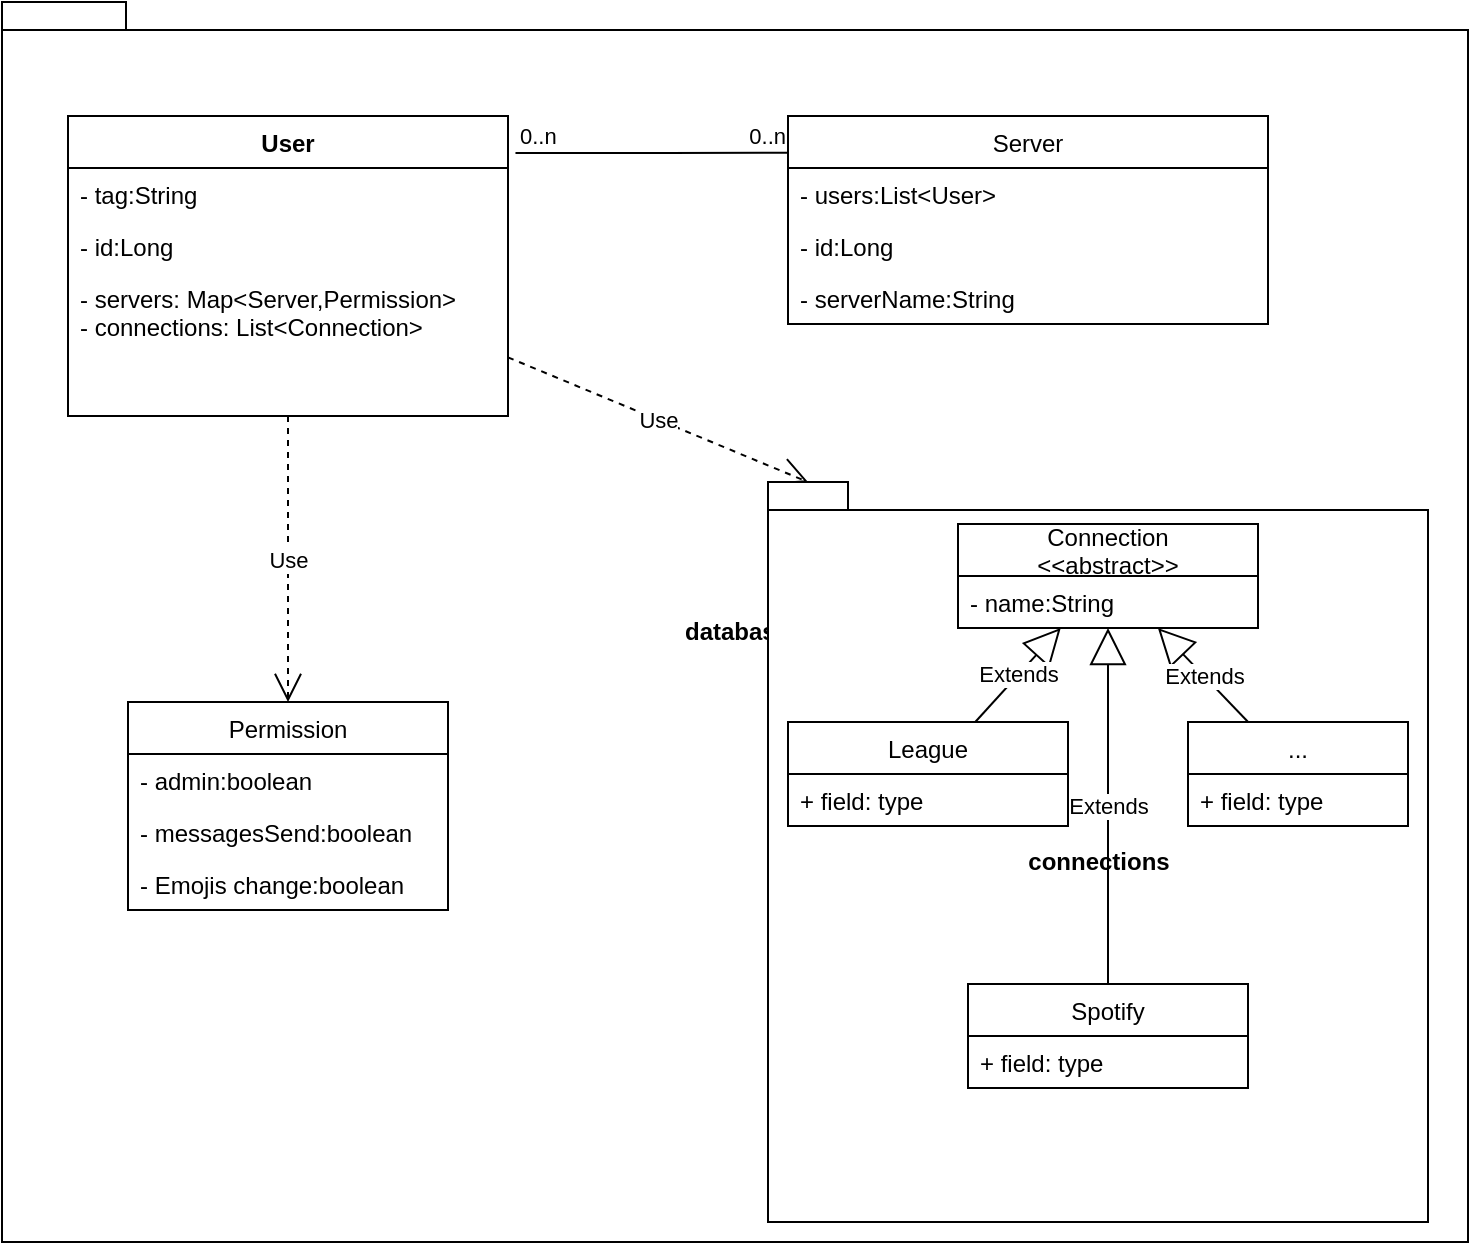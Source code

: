 <mxfile version="13.6.6" type="github">
  <diagram id="C5RBs43oDa-KdzZeNtuy" name="Page-1">
    <mxGraphModel dx="2336" dy="836" grid="1" gridSize="10" guides="1" tooltips="1" connect="1" arrows="1" fold="1" page="1" pageScale="1" pageWidth="827" pageHeight="1169" math="0" shadow="0">
      <root>
        <mxCell id="WIyWlLk6GJQsqaUBKTNV-0" />
        <mxCell id="WIyWlLk6GJQsqaUBKTNV-1" parent="WIyWlLk6GJQsqaUBKTNV-0" />
        <mxCell id="HI0kiRMXfc83BBO8BUk5-18" value="database" style="shape=folder;fontStyle=1;spacingTop=10;tabWidth=40;tabHeight=14;tabPosition=left;html=1;" parent="WIyWlLk6GJQsqaUBKTNV-1" vertex="1">
          <mxGeometry x="-780" y="20" width="733" height="620" as="geometry" />
        </mxCell>
        <mxCell id="HI0kiRMXfc83BBO8BUk5-15" value="" style="endArrow=none;html=1;edgeStyle=orthogonalEdgeStyle;entryX=-0.002;entryY=0.177;entryDx=0;entryDy=0;entryPerimeter=0;exitX=1.017;exitY=0.123;exitDx=0;exitDy=0;exitPerimeter=0;" parent="WIyWlLk6GJQsqaUBKTNV-1" source="HI0kiRMXfc83BBO8BUk5-0" target="HI0kiRMXfc83BBO8BUk5-7" edge="1">
          <mxGeometry relative="1" as="geometry">
            <mxPoint x="-870" y="80" as="sourcePoint" />
            <mxPoint x="-710" y="80" as="targetPoint" />
          </mxGeometry>
        </mxCell>
        <mxCell id="HI0kiRMXfc83BBO8BUk5-16" value="0..n" style="edgeLabel;resizable=0;html=1;align=left;verticalAlign=bottom;" parent="HI0kiRMXfc83BBO8BUk5-15" connectable="0" vertex="1">
          <mxGeometry x="-1" relative="1" as="geometry" />
        </mxCell>
        <mxCell id="HI0kiRMXfc83BBO8BUk5-17" value="0..n" style="edgeLabel;resizable=0;html=1;align=right;verticalAlign=bottom;" parent="HI0kiRMXfc83BBO8BUk5-15" connectable="0" vertex="1">
          <mxGeometry x="1" relative="1" as="geometry" />
        </mxCell>
        <mxCell id="HI0kiRMXfc83BBO8BUk5-26" value="Use" style="endArrow=open;endSize=12;dashed=1;html=1;" parent="WIyWlLk6GJQsqaUBKTNV-1" source="HI0kiRMXfc83BBO8BUk5-0" target="HI0kiRMXfc83BBO8BUk5-11" edge="1">
          <mxGeometry width="160" relative="1" as="geometry">
            <mxPoint x="-647" y="300" as="sourcePoint" />
            <mxPoint x="-487" y="300" as="targetPoint" />
          </mxGeometry>
        </mxCell>
        <mxCell id="HI0kiRMXfc83BBO8BUk5-31" value="Use" style="endArrow=open;endSize=12;dashed=1;html=1;entryX=0;entryY=0;entryDx=20;entryDy=0;entryPerimeter=0;" parent="WIyWlLk6GJQsqaUBKTNV-1" source="HI0kiRMXfc83BBO8BUk5-0" target="HI0kiRMXfc83BBO8BUk5-32" edge="1">
          <mxGeometry width="160" relative="1" as="geometry">
            <mxPoint x="-467" y="320" as="sourcePoint" />
            <mxPoint x="-307" y="320" as="targetPoint" />
          </mxGeometry>
        </mxCell>
        <mxCell id="HI0kiRMXfc83BBO8BUk5-32" value="connections" style="shape=folder;fontStyle=1;spacingTop=10;tabWidth=40;tabHeight=14;tabPosition=left;html=1;" parent="WIyWlLk6GJQsqaUBKTNV-1" vertex="1">
          <mxGeometry x="-397" y="260" width="330" height="370" as="geometry" />
        </mxCell>
        <mxCell id="HI0kiRMXfc83BBO8BUk5-37" value="Extends" style="endArrow=block;endSize=16;endFill=0;html=1;" parent="WIyWlLk6GJQsqaUBKTNV-1" source="HI0kiRMXfc83BBO8BUk5-33" target="HI0kiRMXfc83BBO8BUk5-27" edge="1">
          <mxGeometry width="160" relative="1" as="geometry">
            <mxPoint x="-372" y="381" as="sourcePoint" />
            <mxPoint x="-212" y="381" as="targetPoint" />
          </mxGeometry>
        </mxCell>
        <mxCell id="HI0kiRMXfc83BBO8BUk5-42" value="Extends" style="endArrow=block;endSize=16;endFill=0;html=1;" parent="WIyWlLk6GJQsqaUBKTNV-1" source="HI0kiRMXfc83BBO8BUk5-38" target="HI0kiRMXfc83BBO8BUk5-27" edge="1">
          <mxGeometry width="160" relative="1" as="geometry">
            <mxPoint x="-272" y="481" as="sourcePoint" />
            <mxPoint x="-112" y="481" as="targetPoint" />
          </mxGeometry>
        </mxCell>
        <mxCell id="HI0kiRMXfc83BBO8BUk5-47" value="Extends" style="endArrow=block;endSize=16;endFill=0;html=1;" parent="WIyWlLk6GJQsqaUBKTNV-1" source="HI0kiRMXfc83BBO8BUk5-43" target="HI0kiRMXfc83BBO8BUk5-27" edge="1">
          <mxGeometry width="160" relative="1" as="geometry">
            <mxPoint x="-182" y="481" as="sourcePoint" />
            <mxPoint x="-22" y="481" as="targetPoint" />
          </mxGeometry>
        </mxCell>
        <mxCell id="HI0kiRMXfc83BBO8BUk5-0" value="User" style="swimlane;fontStyle=1;align=center;verticalAlign=top;childLayout=stackLayout;horizontal=1;startSize=26;horizontalStack=0;resizeParent=1;resizeParentMax=0;resizeLast=0;collapsible=1;marginBottom=0;" parent="WIyWlLk6GJQsqaUBKTNV-1" vertex="1">
          <mxGeometry x="-747" y="77" width="220" height="150" as="geometry" />
        </mxCell>
        <mxCell id="HI0kiRMXfc83BBO8BUk5-1" value="- tag:String" style="text;strokeColor=none;fillColor=none;align=left;verticalAlign=top;spacingLeft=4;spacingRight=4;overflow=hidden;rotatable=0;points=[[0,0.5],[1,0.5]];portConstraint=eastwest;" parent="HI0kiRMXfc83BBO8BUk5-0" vertex="1">
          <mxGeometry y="26" width="220" height="26" as="geometry" />
        </mxCell>
        <mxCell id="HI0kiRMXfc83BBO8BUk5-4" value="- id:Long" style="text;strokeColor=none;fillColor=none;align=left;verticalAlign=top;spacingLeft=4;spacingRight=4;overflow=hidden;rotatable=0;points=[[0,0.5],[1,0.5]];portConstraint=eastwest;" parent="HI0kiRMXfc83BBO8BUk5-0" vertex="1">
          <mxGeometry y="52" width="220" height="26" as="geometry" />
        </mxCell>
        <mxCell id="HI0kiRMXfc83BBO8BUk5-6" value="- servers: Map&lt;Server,Permission&gt;&#xa;- connections: List&lt;Connection&gt;" style="text;strokeColor=none;fillColor=none;align=left;verticalAlign=top;spacingLeft=4;spacingRight=4;overflow=hidden;rotatable=0;points=[[0,0.5],[1,0.5]];portConstraint=eastwest;" parent="HI0kiRMXfc83BBO8BUk5-0" vertex="1">
          <mxGeometry y="78" width="220" height="72" as="geometry" />
        </mxCell>
        <mxCell id="HI0kiRMXfc83BBO8BUk5-7" value="Server" style="swimlane;fontStyle=0;childLayout=stackLayout;horizontal=1;startSize=26;fillColor=none;horizontalStack=0;resizeParent=1;resizeParentMax=0;resizeLast=0;collapsible=1;marginBottom=0;" parent="WIyWlLk6GJQsqaUBKTNV-1" vertex="1">
          <mxGeometry x="-387" y="77" width="240" height="104" as="geometry" />
        </mxCell>
        <mxCell id="HI0kiRMXfc83BBO8BUk5-8" value="- users:List&lt;User&gt;" style="text;strokeColor=none;fillColor=none;align=left;verticalAlign=top;spacingLeft=4;spacingRight=4;overflow=hidden;rotatable=0;points=[[0,0.5],[1,0.5]];portConstraint=eastwest;" parent="HI0kiRMXfc83BBO8BUk5-7" vertex="1">
          <mxGeometry y="26" width="240" height="26" as="geometry" />
        </mxCell>
        <mxCell id="HI0kiRMXfc83BBO8BUk5-9" value="- id:Long" style="text;strokeColor=none;fillColor=none;align=left;verticalAlign=top;spacingLeft=4;spacingRight=4;overflow=hidden;rotatable=0;points=[[0,0.5],[1,0.5]];portConstraint=eastwest;" parent="HI0kiRMXfc83BBO8BUk5-7" vertex="1">
          <mxGeometry y="52" width="240" height="26" as="geometry" />
        </mxCell>
        <mxCell id="HI0kiRMXfc83BBO8BUk5-10" value="- serverName:String" style="text;strokeColor=none;fillColor=none;align=left;verticalAlign=top;spacingLeft=4;spacingRight=4;overflow=hidden;rotatable=0;points=[[0,0.5],[1,0.5]];portConstraint=eastwest;" parent="HI0kiRMXfc83BBO8BUk5-7" vertex="1">
          <mxGeometry y="78" width="240" height="26" as="geometry" />
        </mxCell>
        <mxCell id="HI0kiRMXfc83BBO8BUk5-11" value="Permission" style="swimlane;fontStyle=0;childLayout=stackLayout;horizontal=1;startSize=26;fillColor=none;horizontalStack=0;resizeParent=1;resizeParentMax=0;resizeLast=0;collapsible=1;marginBottom=0;" parent="WIyWlLk6GJQsqaUBKTNV-1" vertex="1">
          <mxGeometry x="-717" y="370" width="160" height="104" as="geometry" />
        </mxCell>
        <mxCell id="HI0kiRMXfc83BBO8BUk5-12" value="- admin:boolean" style="text;strokeColor=none;fillColor=none;align=left;verticalAlign=top;spacingLeft=4;spacingRight=4;overflow=hidden;rotatable=0;points=[[0,0.5],[1,0.5]];portConstraint=eastwest;" parent="HI0kiRMXfc83BBO8BUk5-11" vertex="1">
          <mxGeometry y="26" width="160" height="26" as="geometry" />
        </mxCell>
        <mxCell id="HI0kiRMXfc83BBO8BUk5-13" value="- messagesSend:boolean" style="text;strokeColor=none;fillColor=none;align=left;verticalAlign=top;spacingLeft=4;spacingRight=4;overflow=hidden;rotatable=0;points=[[0,0.5],[1,0.5]];portConstraint=eastwest;" parent="HI0kiRMXfc83BBO8BUk5-11" vertex="1">
          <mxGeometry y="52" width="160" height="26" as="geometry" />
        </mxCell>
        <mxCell id="HI0kiRMXfc83BBO8BUk5-14" value="- Emojis change:boolean" style="text;strokeColor=none;fillColor=none;align=left;verticalAlign=top;spacingLeft=4;spacingRight=4;overflow=hidden;rotatable=0;points=[[0,0.5],[1,0.5]];portConstraint=eastwest;" parent="HI0kiRMXfc83BBO8BUk5-11" vertex="1">
          <mxGeometry y="78" width="160" height="26" as="geometry" />
        </mxCell>
        <mxCell id="HI0kiRMXfc83BBO8BUk5-27" value="Connection&#xa;&lt;&lt;abstract&gt;&gt;" style="swimlane;fontStyle=0;childLayout=stackLayout;horizontal=1;startSize=26;fillColor=none;horizontalStack=0;resizeParent=1;resizeParentMax=0;resizeLast=0;collapsible=1;marginBottom=0;" parent="WIyWlLk6GJQsqaUBKTNV-1" vertex="1">
          <mxGeometry x="-302" y="281" width="150" height="52" as="geometry" />
        </mxCell>
        <mxCell id="HI0kiRMXfc83BBO8BUk5-28" value="- name:String" style="text;strokeColor=none;fillColor=none;align=left;verticalAlign=top;spacingLeft=4;spacingRight=4;overflow=hidden;rotatable=0;points=[[0,0.5],[1,0.5]];portConstraint=eastwest;" parent="HI0kiRMXfc83BBO8BUk5-27" vertex="1">
          <mxGeometry y="26" width="150" height="26" as="geometry" />
        </mxCell>
        <mxCell id="HI0kiRMXfc83BBO8BUk5-38" value="Spotify" style="swimlane;fontStyle=0;childLayout=stackLayout;horizontal=1;startSize=26;fillColor=none;horizontalStack=0;resizeParent=1;resizeParentMax=0;resizeLast=0;collapsible=1;marginBottom=0;" parent="WIyWlLk6GJQsqaUBKTNV-1" vertex="1">
          <mxGeometry x="-297" y="511" width="140" height="52" as="geometry" />
        </mxCell>
        <mxCell id="HI0kiRMXfc83BBO8BUk5-41" value="+ field: type" style="text;strokeColor=none;fillColor=none;align=left;verticalAlign=top;spacingLeft=4;spacingRight=4;overflow=hidden;rotatable=0;points=[[0,0.5],[1,0.5]];portConstraint=eastwest;" parent="HI0kiRMXfc83BBO8BUk5-38" vertex="1">
          <mxGeometry y="26" width="140" height="26" as="geometry" />
        </mxCell>
        <mxCell id="HI0kiRMXfc83BBO8BUk5-33" value="League" style="swimlane;fontStyle=0;childLayout=stackLayout;horizontal=1;startSize=26;fillColor=none;horizontalStack=0;resizeParent=1;resizeParentMax=0;resizeLast=0;collapsible=1;marginBottom=0;" parent="WIyWlLk6GJQsqaUBKTNV-1" vertex="1">
          <mxGeometry x="-387" y="380" width="140" height="52" as="geometry" />
        </mxCell>
        <mxCell id="HI0kiRMXfc83BBO8BUk5-36" value="+ field: type" style="text;strokeColor=none;fillColor=none;align=left;verticalAlign=top;spacingLeft=4;spacingRight=4;overflow=hidden;rotatable=0;points=[[0,0.5],[1,0.5]];portConstraint=eastwest;" parent="HI0kiRMXfc83BBO8BUk5-33" vertex="1">
          <mxGeometry y="26" width="140" height="26" as="geometry" />
        </mxCell>
        <mxCell id="HI0kiRMXfc83BBO8BUk5-43" value="..." style="swimlane;fontStyle=0;childLayout=stackLayout;horizontal=1;startSize=26;fillColor=none;horizontalStack=0;resizeParent=1;resizeParentMax=0;resizeLast=0;collapsible=1;marginBottom=0;" parent="WIyWlLk6GJQsqaUBKTNV-1" vertex="1">
          <mxGeometry x="-187" y="380" width="110" height="52" as="geometry" />
        </mxCell>
        <mxCell id="HI0kiRMXfc83BBO8BUk5-46" value="+ field: type" style="text;strokeColor=none;fillColor=none;align=left;verticalAlign=top;spacingLeft=4;spacingRight=4;overflow=hidden;rotatable=0;points=[[0,0.5],[1,0.5]];portConstraint=eastwest;" parent="HI0kiRMXfc83BBO8BUk5-43" vertex="1">
          <mxGeometry y="26" width="110" height="26" as="geometry" />
        </mxCell>
      </root>
    </mxGraphModel>
  </diagram>
</mxfile>
